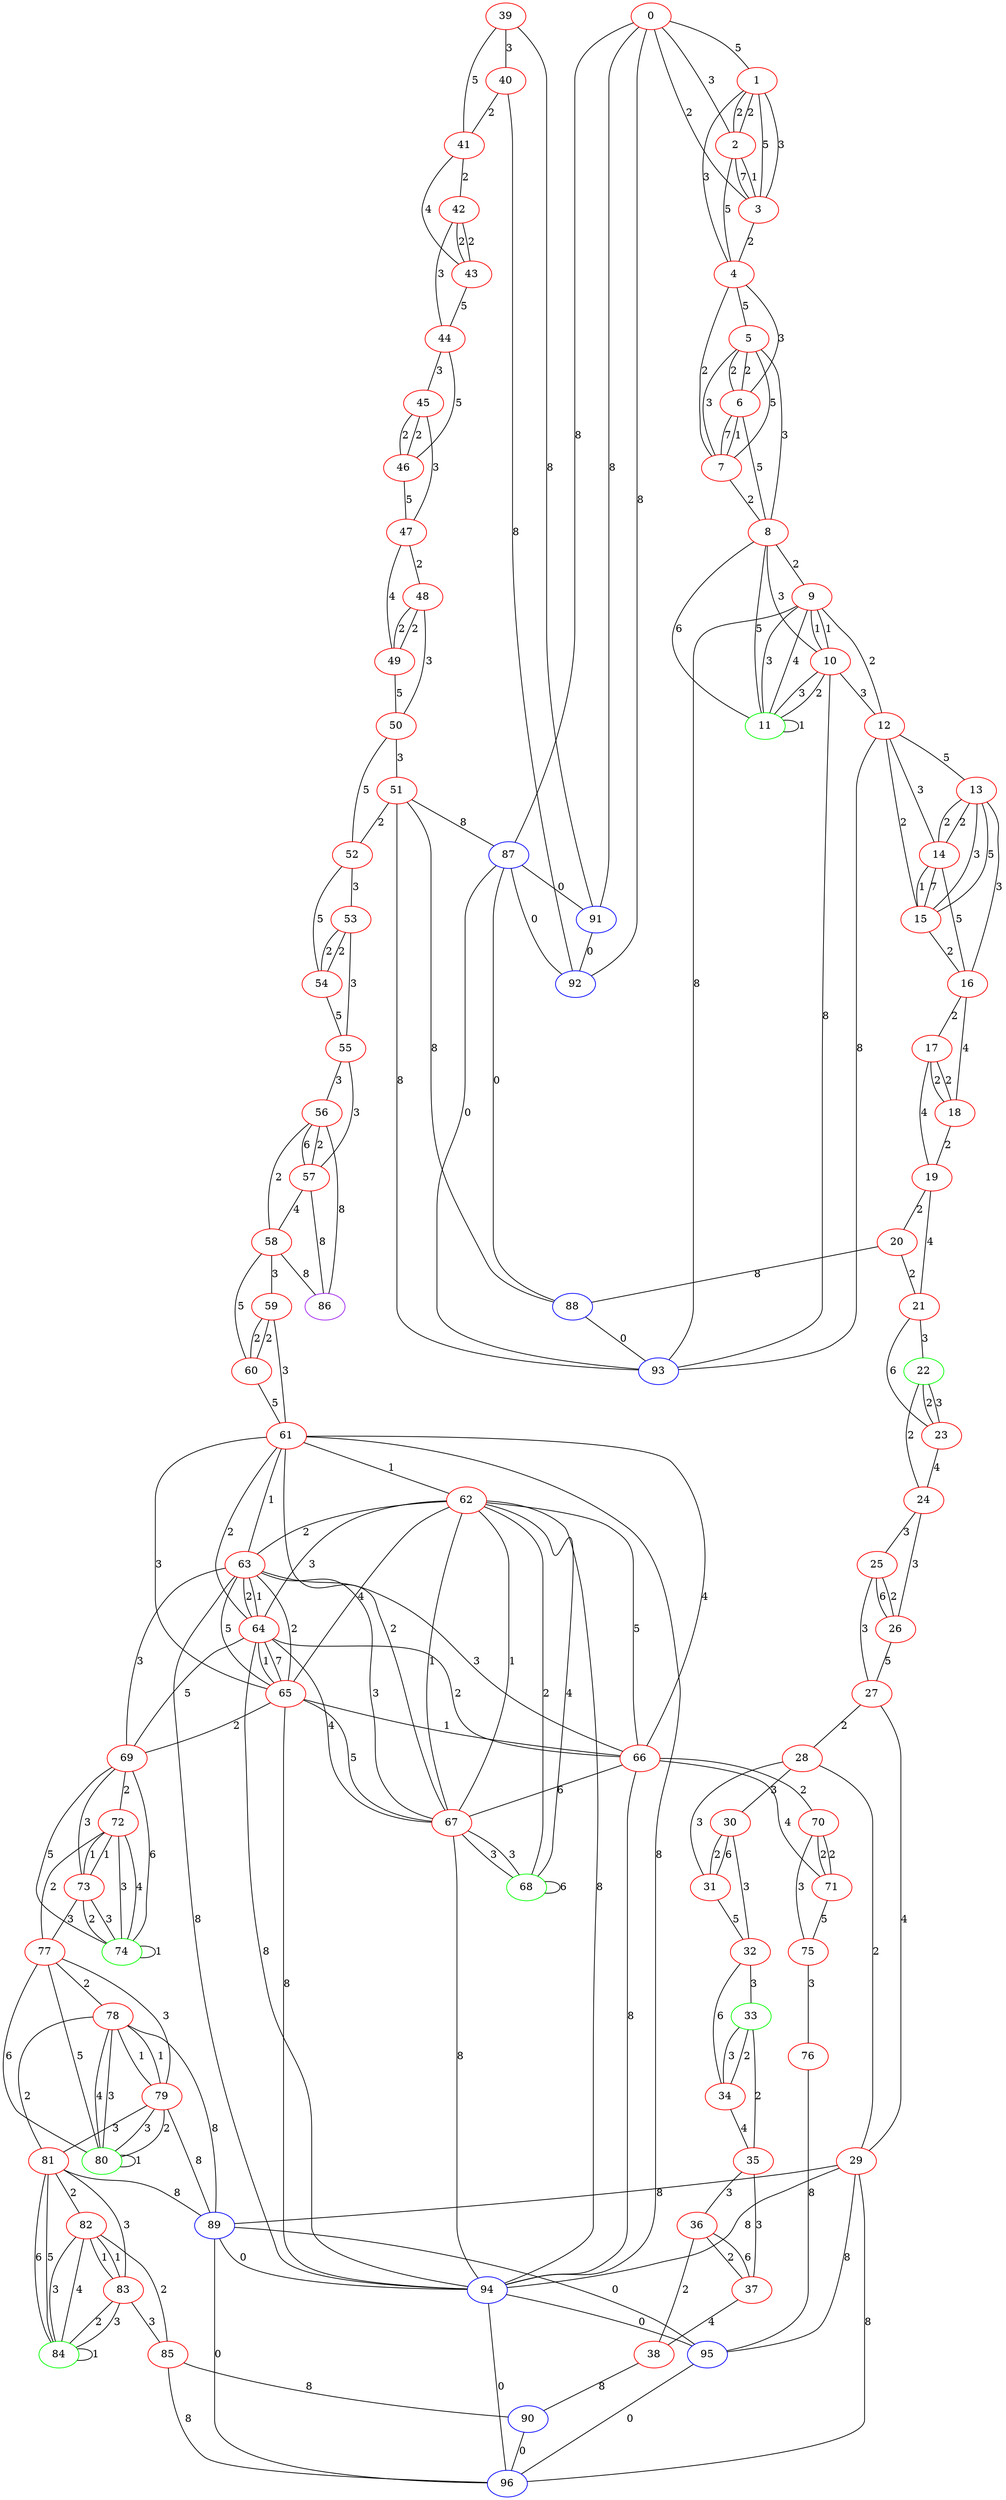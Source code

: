 graph "" {
0 [color=red, weight=1];
1 [color=red, weight=1];
2 [color=red, weight=1];
3 [color=red, weight=1];
4 [color=red, weight=1];
5 [color=red, weight=1];
6 [color=red, weight=1];
7 [color=red, weight=1];
8 [color=red, weight=1];
9 [color=red, weight=1];
10 [color=red, weight=1];
11 [color=green, weight=2];
12 [color=red, weight=1];
13 [color=red, weight=1];
14 [color=red, weight=1];
15 [color=red, weight=1];
16 [color=red, weight=1];
17 [color=red, weight=1];
18 [color=red, weight=1];
19 [color=red, weight=1];
20 [color=red, weight=1];
21 [color=red, weight=1];
22 [color=green, weight=2];
23 [color=red, weight=1];
24 [color=red, weight=1];
25 [color=red, weight=1];
26 [color=red, weight=1];
27 [color=red, weight=1];
28 [color=red, weight=1];
29 [color=red, weight=1];
30 [color=red, weight=1];
31 [color=red, weight=1];
32 [color=red, weight=1];
33 [color=green, weight=2];
34 [color=red, weight=1];
35 [color=red, weight=1];
36 [color=red, weight=1];
37 [color=red, weight=1];
38 [color=red, weight=1];
39 [color=red, weight=1];
40 [color=red, weight=1];
41 [color=red, weight=1];
42 [color=red, weight=1];
43 [color=red, weight=1];
44 [color=red, weight=1];
45 [color=red, weight=1];
46 [color=red, weight=1];
47 [color=red, weight=1];
48 [color=red, weight=1];
49 [color=red, weight=1];
50 [color=red, weight=1];
51 [color=red, weight=1];
52 [color=red, weight=1];
53 [color=red, weight=1];
54 [color=red, weight=1];
55 [color=red, weight=1];
56 [color=red, weight=1];
57 [color=red, weight=1];
58 [color=red, weight=1];
59 [color=red, weight=1];
60 [color=red, weight=1];
61 [color=red, weight=1];
62 [color=red, weight=1];
63 [color=red, weight=1];
64 [color=red, weight=1];
65 [color=red, weight=1];
66 [color=red, weight=1];
67 [color=red, weight=1];
68 [color=green, weight=2];
69 [color=red, weight=1];
70 [color=red, weight=1];
71 [color=red, weight=1];
72 [color=red, weight=1];
73 [color=red, weight=1];
74 [color=green, weight=2];
75 [color=red, weight=1];
76 [color=red, weight=1];
77 [color=red, weight=1];
78 [color=red, weight=1];
79 [color=red, weight=1];
80 [color=green, weight=2];
81 [color=red, weight=1];
82 [color=red, weight=1];
83 [color=red, weight=1];
84 [color=green, weight=2];
85 [color=red, weight=1];
86 [color=purple, weight=4];
87 [color=blue, weight=3];
88 [color=blue, weight=3];
89 [color=blue, weight=3];
90 [color=blue, weight=3];
91 [color=blue, weight=3];
92 [color=blue, weight=3];
93 [color=blue, weight=3];
94 [color=blue, weight=3];
95 [color=blue, weight=3];
96 [color=blue, weight=3];
0 -- 1  [key=0, label=5];
0 -- 2  [key=0, label=3];
0 -- 3  [key=0, label=2];
0 -- 87  [key=0, label=8];
0 -- 91  [key=0, label=8];
0 -- 92  [key=0, label=8];
1 -- 2  [key=0, label=2];
1 -- 2  [key=1, label=2];
1 -- 3  [key=0, label=5];
1 -- 3  [key=1, label=3];
1 -- 4  [key=0, label=3];
2 -- 3  [key=0, label=7];
2 -- 3  [key=1, label=1];
2 -- 4  [key=0, label=5];
3 -- 4  [key=0, label=2];
4 -- 5  [key=0, label=5];
4 -- 6  [key=0, label=3];
4 -- 7  [key=0, label=2];
5 -- 8  [key=0, label=3];
5 -- 6  [key=0, label=2];
5 -- 6  [key=1, label=2];
5 -- 7  [key=0, label=5];
5 -- 7  [key=1, label=3];
6 -- 8  [key=0, label=5];
6 -- 7  [key=0, label=7];
6 -- 7  [key=1, label=1];
7 -- 8  [key=0, label=2];
8 -- 9  [key=0, label=2];
8 -- 10  [key=0, label=3];
8 -- 11  [key=0, label=5];
8 -- 11  [key=1, label=6];
9 -- 10  [key=0, label=1];
9 -- 10  [key=1, label=1];
9 -- 11  [key=0, label=3];
9 -- 11  [key=1, label=4];
9 -- 12  [key=0, label=2];
9 -- 93  [key=0, label=8];
10 -- 11  [key=0, label=2];
10 -- 11  [key=1, label=3];
10 -- 12  [key=0, label=3];
10 -- 93  [key=0, label=8];
11 -- 11  [key=0, label=1];
12 -- 13  [key=0, label=5];
12 -- 14  [key=0, label=3];
12 -- 15  [key=0, label=2];
12 -- 93  [key=0, label=8];
13 -- 16  [key=0, label=3];
13 -- 14  [key=0, label=2];
13 -- 14  [key=1, label=2];
13 -- 15  [key=0, label=3];
13 -- 15  [key=1, label=5];
14 -- 16  [key=0, label=5];
14 -- 15  [key=0, label=1];
14 -- 15  [key=1, label=7];
15 -- 16  [key=0, label=2];
16 -- 17  [key=0, label=2];
16 -- 18  [key=0, label=4];
17 -- 18  [key=0, label=2];
17 -- 18  [key=1, label=2];
17 -- 19  [key=0, label=4];
18 -- 19  [key=0, label=2];
19 -- 20  [key=0, label=2];
19 -- 21  [key=0, label=4];
20 -- 88  [key=0, label=8];
20 -- 21  [key=0, label=2];
21 -- 22  [key=0, label=3];
21 -- 23  [key=0, label=6];
22 -- 24  [key=0, label=2];
22 -- 23  [key=0, label=2];
22 -- 23  [key=1, label=3];
23 -- 24  [key=0, label=4];
24 -- 25  [key=0, label=3];
24 -- 26  [key=0, label=3];
25 -- 26  [key=0, label=2];
25 -- 26  [key=1, label=6];
25 -- 27  [key=0, label=3];
26 -- 27  [key=0, label=5];
27 -- 28  [key=0, label=2];
27 -- 29  [key=0, label=4];
28 -- 29  [key=0, label=2];
28 -- 30  [key=0, label=3];
28 -- 31  [key=0, label=3];
29 -- 96  [key=0, label=8];
29 -- 89  [key=0, label=8];
29 -- 94  [key=0, label=8];
29 -- 95  [key=0, label=8];
30 -- 32  [key=0, label=3];
30 -- 31  [key=0, label=6];
30 -- 31  [key=1, label=2];
31 -- 32  [key=0, label=5];
32 -- 33  [key=0, label=3];
32 -- 34  [key=0, label=6];
33 -- 34  [key=0, label=2];
33 -- 34  [key=1, label=3];
33 -- 35  [key=0, label=2];
34 -- 35  [key=0, label=4];
35 -- 36  [key=0, label=3];
35 -- 37  [key=0, label=3];
36 -- 37  [key=0, label=2];
36 -- 37  [key=1, label=6];
36 -- 38  [key=0, label=2];
37 -- 38  [key=0, label=4];
38 -- 90  [key=0, label=8];
39 -- 40  [key=0, label=3];
39 -- 41  [key=0, label=5];
39 -- 91  [key=0, label=8];
40 -- 41  [key=0, label=2];
40 -- 92  [key=0, label=8];
41 -- 42  [key=0, label=2];
41 -- 43  [key=0, label=4];
42 -- 43  [key=0, label=2];
42 -- 43  [key=1, label=2];
42 -- 44  [key=0, label=3];
43 -- 44  [key=0, label=5];
44 -- 45  [key=0, label=3];
44 -- 46  [key=0, label=5];
45 -- 46  [key=0, label=2];
45 -- 46  [key=1, label=2];
45 -- 47  [key=0, label=3];
46 -- 47  [key=0, label=5];
47 -- 48  [key=0, label=2];
47 -- 49  [key=0, label=4];
48 -- 49  [key=0, label=2];
48 -- 49  [key=1, label=2];
48 -- 50  [key=0, label=3];
49 -- 50  [key=0, label=5];
50 -- 51  [key=0, label=3];
50 -- 52  [key=0, label=5];
51 -- 88  [key=0, label=8];
51 -- 52  [key=0, label=2];
51 -- 93  [key=0, label=8];
51 -- 87  [key=0, label=8];
52 -- 53  [key=0, label=3];
52 -- 54  [key=0, label=5];
53 -- 54  [key=0, label=2];
53 -- 54  [key=1, label=2];
53 -- 55  [key=0, label=3];
54 -- 55  [key=0, label=5];
55 -- 56  [key=0, label=3];
55 -- 57  [key=0, label=3];
56 -- 57  [key=0, label=6];
56 -- 57  [key=1, label=2];
56 -- 58  [key=0, label=2];
56 -- 86  [key=0, label=8];
57 -- 58  [key=0, label=4];
57 -- 86  [key=0, label=8];
58 -- 59  [key=0, label=3];
58 -- 60  [key=0, label=5];
58 -- 86  [key=0, label=8];
59 -- 60  [key=0, label=2];
59 -- 60  [key=1, label=2];
59 -- 61  [key=0, label=3];
60 -- 61  [key=0, label=5];
61 -- 64  [key=0, label=2];
61 -- 65  [key=0, label=3];
61 -- 66  [key=0, label=4];
61 -- 67  [key=0, label=2];
61 -- 94  [key=0, label=8];
61 -- 62  [key=0, label=1];
61 -- 63  [key=0, label=1];
62 -- 64  [key=0, label=3];
62 -- 65  [key=0, label=4];
62 -- 66  [key=0, label=5];
62 -- 67  [key=0, label=1];
62 -- 67  [key=1, label=1];
62 -- 68  [key=0, label=2];
62 -- 68  [key=1, label=4];
62 -- 94  [key=0, label=8];
62 -- 63  [key=0, label=2];
63 -- 64  [key=0, label=2];
63 -- 64  [key=1, label=1];
63 -- 65  [key=0, label=5];
63 -- 65  [key=1, label=2];
63 -- 66  [key=0, label=3];
63 -- 67  [key=0, label=3];
63 -- 69  [key=0, label=3];
63 -- 94  [key=0, label=8];
64 -- 65  [key=0, label=7];
64 -- 65  [key=1, label=1];
64 -- 66  [key=0, label=2];
64 -- 67  [key=0, label=4];
64 -- 69  [key=0, label=5];
64 -- 94  [key=0, label=8];
65 -- 66  [key=0, label=1];
65 -- 67  [key=0, label=5];
65 -- 69  [key=0, label=2];
65 -- 94  [key=0, label=8];
66 -- 67  [key=0, label=6];
66 -- 70  [key=0, label=2];
66 -- 71  [key=0, label=4];
66 -- 94  [key=0, label=8];
67 -- 68  [key=0, label=3];
67 -- 68  [key=1, label=3];
67 -- 94  [key=0, label=8];
68 -- 68  [key=0, label=6];
69 -- 72  [key=0, label=2];
69 -- 73  [key=0, label=3];
69 -- 74  [key=0, label=5];
69 -- 74  [key=1, label=6];
70 -- 75  [key=0, label=3];
70 -- 71  [key=0, label=2];
70 -- 71  [key=1, label=2];
71 -- 75  [key=0, label=5];
72 -- 73  [key=0, label=1];
72 -- 73  [key=1, label=1];
72 -- 74  [key=0, label=3];
72 -- 74  [key=1, label=4];
72 -- 77  [key=0, label=2];
73 -- 74  [key=0, label=2];
73 -- 74  [key=1, label=3];
73 -- 77  [key=0, label=3];
74 -- 74  [key=0, label=1];
75 -- 76  [key=0, label=3];
76 -- 95  [key=0, label=8];
77 -- 80  [key=0, label=5];
77 -- 80  [key=1, label=6];
77 -- 78  [key=0, label=2];
77 -- 79  [key=0, label=3];
78 -- 80  [key=0, label=3];
78 -- 80  [key=1, label=4];
78 -- 81  [key=0, label=2];
78 -- 89  [key=0, label=8];
78 -- 79  [key=0, label=1];
78 -- 79  [key=1, label=1];
79 -- 80  [key=0, label=2];
79 -- 80  [key=1, label=3];
79 -- 81  [key=0, label=3];
79 -- 89  [key=0, label=8];
80 -- 80  [key=0, label=1];
81 -- 82  [key=0, label=2];
81 -- 83  [key=0, label=3];
81 -- 84  [key=0, label=5];
81 -- 84  [key=1, label=6];
81 -- 89  [key=0, label=8];
82 -- 83  [key=0, label=1];
82 -- 83  [key=1, label=1];
82 -- 84  [key=0, label=3];
82 -- 84  [key=1, label=4];
82 -- 85  [key=0, label=2];
83 -- 84  [key=0, label=2];
83 -- 84  [key=1, label=3];
83 -- 85  [key=0, label=3];
84 -- 84  [key=0, label=1];
85 -- 96  [key=0, label=8];
85 -- 90  [key=0, label=8];
87 -- 88  [key=0, label=0];
87 -- 91  [key=0, label=0];
87 -- 92  [key=0, label=0];
87 -- 93  [key=0, label=0];
88 -- 93  [key=0, label=0];
89 -- 96  [key=0, label=0];
89 -- 94  [key=0, label=0];
89 -- 95  [key=0, label=0];
90 -- 96  [key=0, label=0];
91 -- 92  [key=0, label=0];
94 -- 96  [key=0, label=0];
94 -- 95  [key=0, label=0];
95 -- 96  [key=0, label=0];
}
